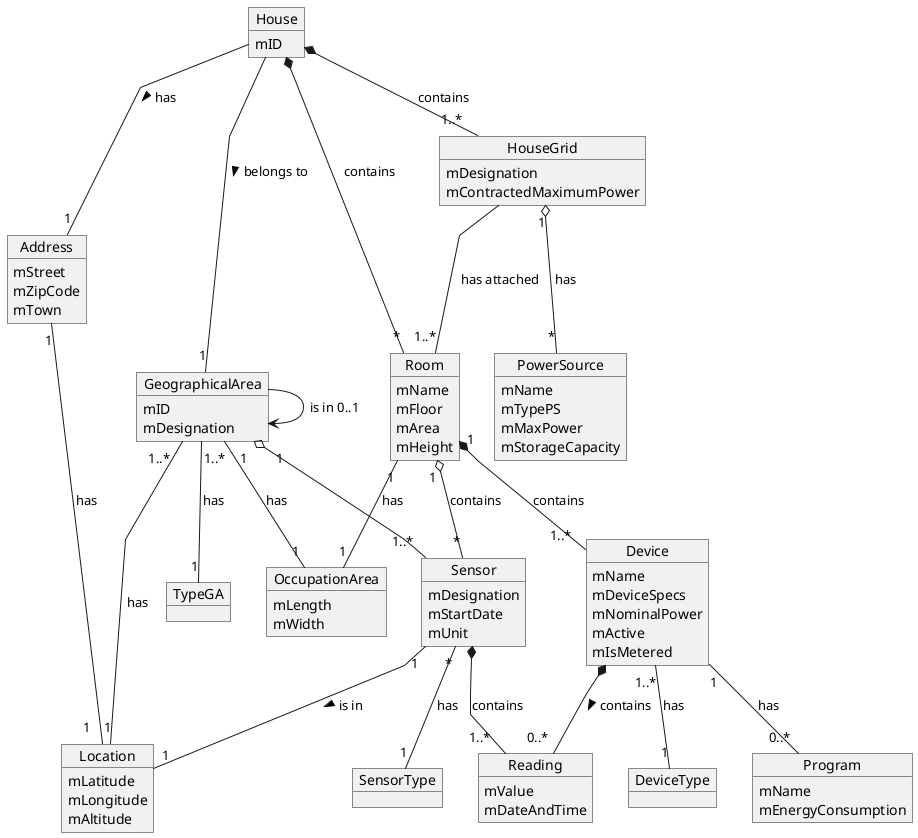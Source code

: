 @startuml
skinparam linetype polyline

object House{
mID
}

object Address {
mStreet
mZipCode
mTown
}

object GeographicalArea{
mID
mDesignation
}

object Location{
mLatitude
mLongitude
mAltitude
}

object TypeGA


object OccupationArea{
mLength
mWidth
}


object Room{
mName
mFloor
mArea
mHeight
}


object Sensor{
mDesignation
mStartDate
mUnit
}

object SensorType

object HouseGrid {
mDesignation
mContractedMaximumPower
}

object Reading{
mValue
mDateAndTime
}

object Device {
mName
mDeviceSpecs
mNominalPower
mActive
mIsMetered
}

object DeviceType

object PowerSource{
mName
mTypePS
mMaxPower
mStorageCapacity
}

object Program{
mName
mEnergyConsumption
}

House -- "1" GeographicalArea: > belongs to
House -- "1" Address: has >
House *-- "1..*" HouseGrid: contains
HouseGrid --  "1..*" Room: has attached
House *--"*" Room: contains

Address "1" -- "1   " Location: has

GeographicalArea ->  GeographicalArea: is in 0..1
GeographicalArea "1..*"-- "1" TypeGA: has
GeographicalArea"   1" o-- "1..* " Sensor
GeographicalArea "   1"-- "    1" OccupationArea: has
GeographicalArea "1..*  "-- "1" Location: has

Room "1 " o-- "*" Sensor: contains
Room "1"*-- "1..*  "Device: contains
Room "1"-- "1" OccupationArea: has


Sensor *-- "1..*  "Reading: contains
Sensor "*" -- "1" SensorType: has
Sensor "1" -- "1" Location: > is in

HouseGrid "1" o--  "*" PowerSource: has

Device "1..*" -- "1" DeviceType: has
Device *-- "0..*  "Reading: > contains
Device "1" -- "0..*" Program: has





@enduml